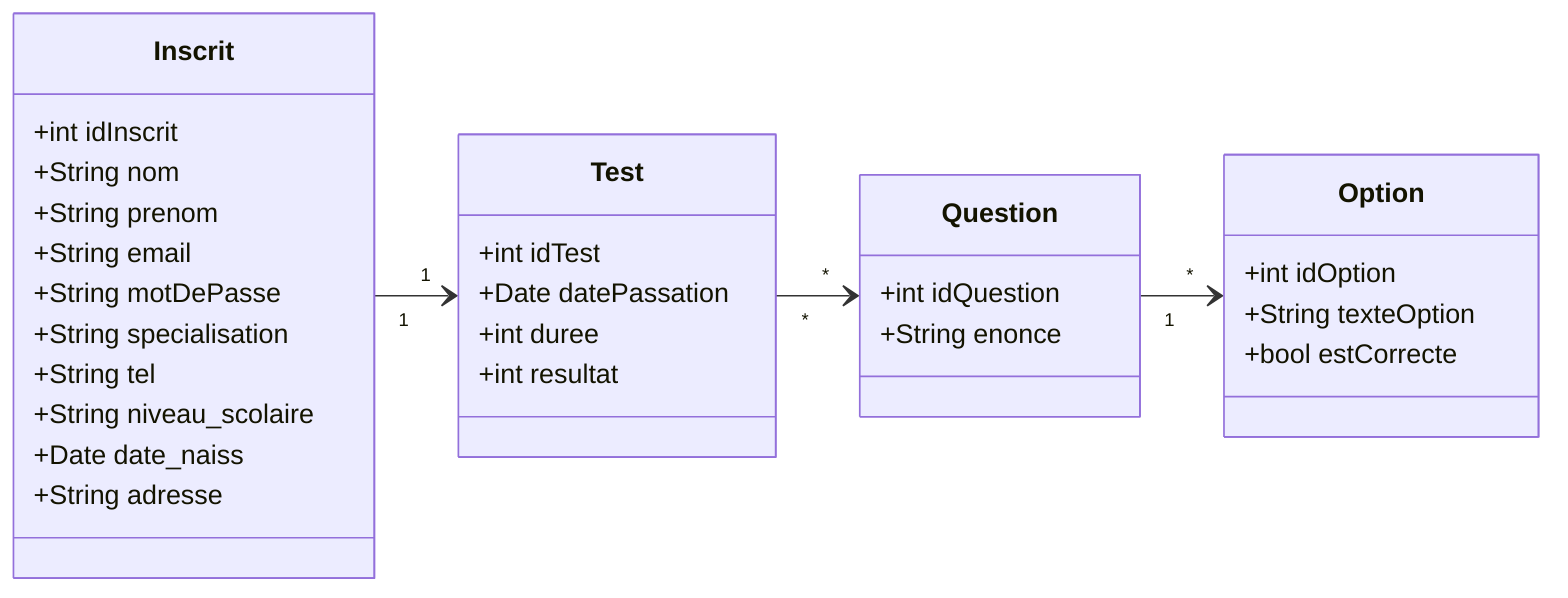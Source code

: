 classDiagram
direction LR

    class Inscrit {
        +int idInscrit
        +String nom
        +String prenom
        +String email
        +String motDePasse
        +String specialisation
        +String tel
        +String niveau_scolaire
        +Date date_naiss
        +String adresse
    }

    class Test {
        +int idTest
        +Date datePassation
        +int duree
        +int resultat
    }

    class Question {
        +int idQuestion
        +String enonce
    }

    class Option {
        +int idOption
        +String texteOption
        +bool estCorrecte
    }

    Inscrit "1" --> "1" Test 
    Test "*" --> "*" Question 
    Question "1" --> "*" Option